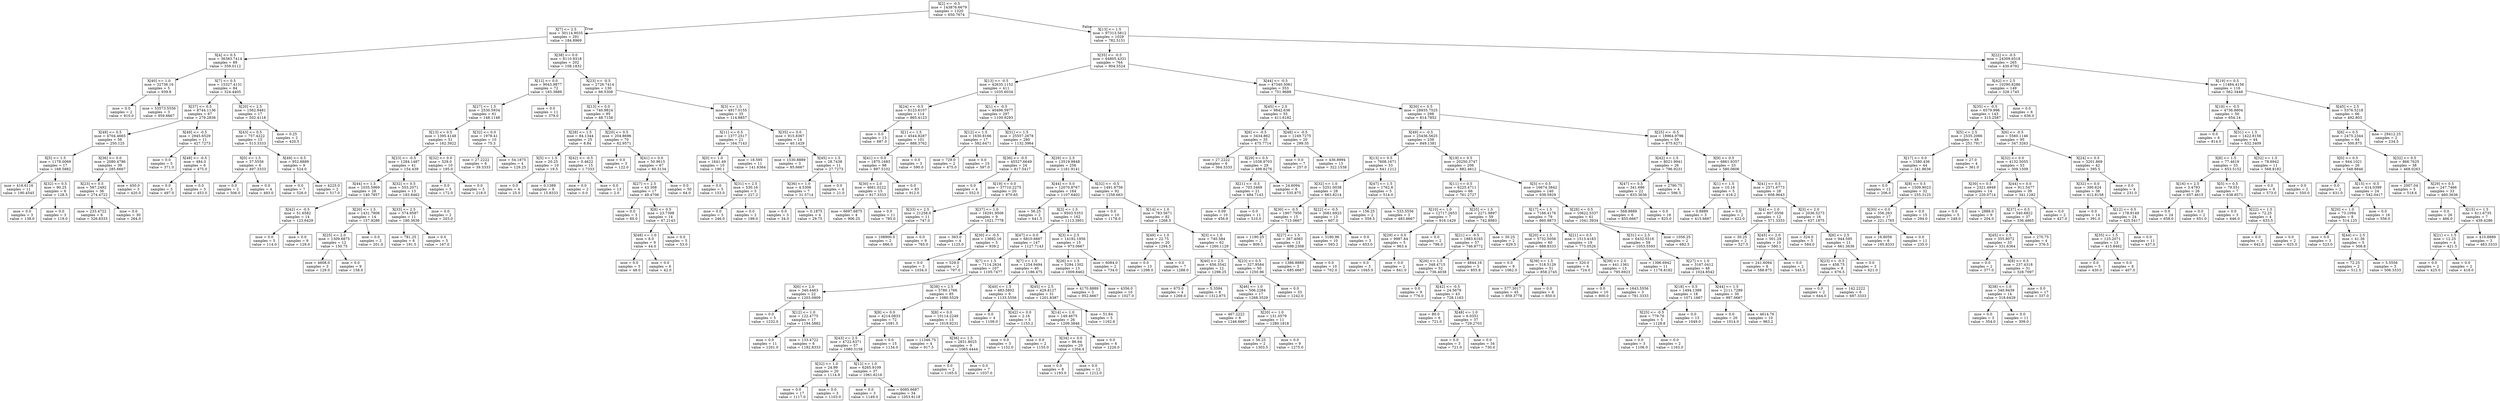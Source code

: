 digraph Tree {
node [shape=box] ;
0 [label="X[2] <= -0.5\nmse = 143876.6679\nsamples = 1320\nvalue = 650.7674"] ;
1 [label="X[7] <= 2.5\nmse = 30114.9035\nsamples = 291\nvalue = 184.8969"] ;
0 -> 1 [labeldistance=2.5, labelangle=45, headlabel="True"] ;
2 [label="X[4] <= 0.5\nmse = 36383.7414\nsamples = 89\nvalue = 359.0112"] ;
1 -> 2 ;
3 [label="X[40] <= 1.0\nmse = 32736.16\nsamples = 5\nvalue = 939.8"] ;
2 -> 3 ;
4 [label="mse = 0.0\nsamples = 2\nvalue = 910.0"] ;
3 -> 4 ;
5 [label="mse = 53573.5556\nsamples = 3\nvalue = 959.6667"] ;
3 -> 5 ;
6 [label="X[7] <= 0.5\nmse = 15327.4131\nsamples = 84\nvalue = 324.4405"] ;
2 -> 6 ;
7 [label="X[37] <= 0.5\nmse = 8744.1136\nsamples = 67\nvalue = 279.2836"] ;
6 -> 7 ;
8 [label="X[49] <= 0.5\nmse = 4704.4665\nsamples = 56\nvalue = 250.125"] ;
7 -> 8 ;
9 [label="X[5] <= 1.5\nmse = 1178.0069\nsamples = 17\nvalue = 168.5882"] ;
8 -> 9 ;
10 [label="mse = 416.6116\nsamples = 11\nvalue = 190.4545"] ;
9 -> 10 ;
11 [label="X[32] <= 0.5\nmse = 90.25\nsamples = 6\nvalue = 128.5"] ;
9 -> 11 ;
12 [label="mse = 0.0\nsamples = 3\nvalue = 138.0"] ;
11 -> 12 ;
13 [label="mse = 0.0\nsamples = 3\nvalue = 119.0"] ;
11 -> 13 ;
14 [label="X[36] <= 0.0\nmse = 2080.4786\nsamples = 39\nvalue = 285.6667"] ;
8 -> 14 ;
15 [label="X[23] <= 0.5\nmse = 587.2492\nsamples = 36\nvalue = 274.4722"] ;
14 -> 15 ;
16 [label="mse = 233.4722\nsamples = 6\nvalue = 326.8333"] ;
15 -> 16 ;
17 [label="mse = 0.0\nsamples = 30\nvalue = 264.0"] ;
15 -> 17 ;
18 [label="mse = 450.0\nsamples = 3\nvalue = 420.0"] ;
14 -> 18 ;
19 [label="X[49] <= -0.5\nmse = 2945.6529\nsamples = 11\nvalue = 427.7273"] ;
7 -> 19 ;
20 [label="mse = 0.0\nsamples = 5\nvalue = 371.0"] ;
19 -> 20 ;
21 [label="X[48] <= -0.5\nmse = 484.0\nsamples = 6\nvalue = 475.0"] ;
19 -> 21 ;
22 [label="mse = 0.0\nsamples = 3\nvalue = 497.0"] ;
21 -> 22 ;
23 [label="mse = 0.0\nsamples = 3\nvalue = 453.0"] ;
21 -> 23 ;
24 [label="X[20] <= 2.5\nmse = 1562.9481\nsamples = 17\nvalue = 502.4118"] ;
6 -> 24 ;
25 [label="X[43] <= 0.5\nmse = 757.4222\nsamples = 15\nvalue = 513.3333"] ;
24 -> 25 ;
26 [label="X[0] <= 1.5\nmse = 37.5556\nsamples = 6\nvalue = 497.3333"] ;
25 -> 26 ;
27 [label="mse = 0.0\nsamples = 2\nvalue = 506.0"] ;
26 -> 27 ;
28 [label="mse = 0.0\nsamples = 4\nvalue = 493.0"] ;
26 -> 28 ;
29 [label="X[49] <= 0.5\nmse = 952.8889\nsamples = 9\nvalue = 524.0"] ;
25 -> 29 ;
30 [label="mse = 0.0\nsamples = 7\nvalue = 526.0"] ;
29 -> 30 ;
31 [label="mse = 4225.0\nsamples = 2\nvalue = 517.0"] ;
29 -> 31 ;
32 [label="mse = 0.25\nsamples = 2\nvalue = 420.5"] ;
24 -> 32 ;
33 [label="X[38] <= 0.0\nmse = 8110.9318\nsamples = 202\nvalue = 108.1832"] ;
1 -> 33 ;
34 [label="X[12] <= 0.0\nmse = 9043.9877\nsamples = 72\nvalue = 183.3889"] ;
33 -> 34 ;
35 [label="X[27] <= 1.5\nmse = 2530.5934\nsamples = 61\nvalue = 148.1148"] ;
34 -> 35 ;
36 [label="X[13] <= 0.5\nmse = 1395.4148\nsamples = 51\nvalue = 162.3922"] ;
35 -> 36 ;
37 [label="X[23] <= -0.5\nmse = 1284.1487\nsamples = 41\nvalue = 154.439"] ;
36 -> 37 ;
38 [label="X[44] <= 1.5\nmse = 1035.5969\nsamples = 28\nvalue = 140.7857"] ;
37 -> 38 ;
39 [label="X[42] <= -0.5\nmse = 51.6582\nsamples = 14\nvalue = 123.6429"] ;
38 -> 39 ;
40 [label="mse = 0.0\nsamples = 5\nvalue = 114.0"] ;
39 -> 40 ;
41 [label="mse = 0.0\nsamples = 9\nvalue = 129.0"] ;
39 -> 41 ;
42 [label="X[20] <= 1.5\nmse = 1431.7806\nsamples = 14\nvalue = 157.9286"] ;
38 -> 42 ;
43 [label="X[25] <= 2.0\nmse = 1309.6875\nsamples = 12\nvalue = 150.75"] ;
42 -> 43 ;
44 [label="mse = 4608.0\nsamples = 3\nvalue = 129.0"] ;
43 -> 44 ;
45 [label="mse = 0.0\nsamples = 9\nvalue = 158.0"] ;
43 -> 45 ;
46 [label="mse = 0.0\nsamples = 2\nvalue = 201.0"] ;
42 -> 46 ;
47 [label="X[32] <= 0.5\nmse = 553.2071\nsamples = 13\nvalue = 183.8462"] ;
37 -> 47 ;
48 [label="X[33] <= 2.5\nmse = 574.9587\nsamples = 11\nvalue = 180.3636"] ;
47 -> 48 ;
49 [label="mse = 781.25\nsamples = 6\nvalue = 191.5"] ;
48 -> 49 ;
50 [label="mse = 0.0\nsamples = 5\nvalue = 167.0"] ;
48 -> 50 ;
51 [label="mse = 0.0\nsamples = 2\nvalue = 203.0"] ;
47 -> 51 ;
52 [label="X[32] <= 0.0\nmse = 529.0\nsamples = 10\nvalue = 195.0"] ;
36 -> 52 ;
53 [label="mse = 0.0\nsamples = 5\nvalue = 172.0"] ;
52 -> 53 ;
54 [label="mse = 0.0\nsamples = 5\nvalue = 218.0"] ;
52 -> 54 ;
55 [label="X[32] <= 0.0\nmse = 1978.41\nsamples = 10\nvalue = 75.3"] ;
35 -> 55 ;
56 [label="mse = 27.2222\nsamples = 6\nvalue = 39.3333"] ;
55 -> 56 ;
57 [label="mse = 54.1875\nsamples = 4\nvalue = 129.25"] ;
55 -> 57 ;
58 [label="mse = 0.0\nsamples = 11\nvalue = 379.0"] ;
34 -> 58 ;
59 [label="X[23] <= -0.5\nmse = 2726.7414\nsamples = 130\nvalue = 66.5308"] ;
33 -> 59 ;
60 [label="X[13] <= 0.0\nmse = 740.9824\nsamples = 95\nvalue = 48.7158"] ;
59 -> 60 ;
61 [label="X[28] <= 1.5\nmse = 84.1344\nsamples = 25\nvalue = 8.84"] ;
60 -> 61 ;
62 [label="X[5] <= 1.5\nmse = 20.25\nsamples = 10\nvalue = 19.5"] ;
61 -> 62 ;
63 [label="mse = 0.0\nsamples = 4\nvalue = 25.0"] ;
62 -> 63 ;
64 [label="mse = 0.1389\nsamples = 6\nvalue = 15.8333"] ;
62 -> 64 ;
65 [label="X[42] <= -0.5\nmse = 0.4622\nsamples = 15\nvalue = 1.7333"] ;
61 -> 65 ;
66 [label="mse = 0.0\nsamples = 2\nvalue = 0.0"] ;
65 -> 66 ;
67 [label="mse = 0.0\nsamples = 13\nvalue = 2.0"] ;
65 -> 67 ;
68 [label="X[20] <= 0.5\nmse = 204.8696\nsamples = 70\nvalue = 62.9571"] ;
60 -> 68 ;
69 [label="mse = 0.0\nsamples = 3\nvalue = 122.0"] ;
68 -> 69 ;
70 [label="X[41] <= 0.0\nmse = 50.9615\nsamples = 67\nvalue = 60.3134"] ;
68 -> 70 ;
71 [label="X[27] <= 2.5\nmse = 43.308\nsamples = 17\nvalue = 49.4706"] ;
70 -> 71 ;
72 [label="mse = 0.0\nsamples = 3\nvalue = 60.0"] ;
71 -> 72 ;
73 [label="X[8] <= 0.5\nmse = 23.7398\nsamples = 14\nvalue = 47.2143"] ;
71 -> 73 ;
74 [label="X[48] <= 1.0\nmse = 8.0\nsamples = 9\nvalue = 44.0"] ;
73 -> 74 ;
75 [label="mse = 0.0\nsamples = 3\nvalue = 48.0"] ;
74 -> 75 ;
76 [label="mse = 0.0\nsamples = 6\nvalue = 42.0"] ;
74 -> 76 ;
77 [label="mse = 0.0\nsamples = 5\nvalue = 53.0"] ;
73 -> 77 ;
78 [label="mse = 0.0\nsamples = 50\nvalue = 64.0"] ;
70 -> 78 ;
79 [label="X[3] <= 1.5\nmse = 4917.0155\nsamples = 35\nvalue = 114.8857"] ;
59 -> 79 ;
80 [label="X[11] <= 0.5\nmse = 1377.2517\nsamples = 21\nvalue = 164.7143"] ;
79 -> 80 ;
81 [label="X[0] <= 1.0\nmse = 1641.49\nsamples = 10\nvalue = 190.1"] ;
80 -> 81 ;
82 [label="mse = 0.0\nsamples = 5\nvalue = 153.0"] ;
81 -> 82 ;
83 [label="X[31] <= 2.5\nmse = 530.16\nsamples = 5\nvalue = 227.2"] ;
81 -> 83 ;
84 [label="mse = 0.0\nsamples = 3\nvalue = 246.0"] ;
83 -> 84 ;
85 [label="mse = 0.0\nsamples = 2\nvalue = 199.0"] ;
83 -> 85 ;
86 [label="mse = 18.595\nsamples = 11\nvalue = 141.6364"] ;
80 -> 86 ;
87 [label="X[35] <= 0.0\nmse = 915.8367\nsamples = 14\nvalue = 40.1429"] ;
79 -> 87 ;
88 [label="mse = 1530.8889\nsamples = 3\nvalue = 85.6667"] ;
87 -> 88 ;
89 [label="X[45] <= 1.5\nmse = 28.7438\nsamples = 11\nvalue = 27.7273"] ;
87 -> 89 ;
90 [label="X[36] <= 1.0\nmse = 4.5306\nsamples = 7\nvalue = 31.5714"] ;
89 -> 90 ;
91 [label="mse = 0.0\nsamples = 3\nvalue = 34.0"] ;
90 -> 91 ;
92 [label="mse = 0.1875\nsamples = 4\nvalue = 29.75"] ;
90 -> 92 ;
93 [label="mse = 0.0\nsamples = 4\nvalue = 21.0"] ;
89 -> 93 ;
94 [label="X[13] <= 1.5\nmse = 97313.5812\nsamples = 1029\nvalue = 782.5151"] ;
0 -> 94 [labeldistance=2.5, labelangle=-45, headlabel="False"] ;
95 [label="X[35] <= -0.5\nmse = 64805.4331\nsamples = 764\nvalue = 904.5524"] ;
94 -> 95 ;
96 [label="X[13] <= -0.5\nmse = 42635.1152\nsamples = 411\nvalue = 1035.6034"] ;
95 -> 96 ;
97 [label="X[24] <= -0.5\nmse = 8123.6107\nsamples = 114\nvalue = 865.4123"] ;
96 -> 97 ;
98 [label="mse = 0.0\nsamples = 13\nvalue = 687.0"] ;
97 -> 98 ;
99 [label="X[1] <= 1.5\nmse = 4544.8287\nsamples = 101\nvalue = 888.3762"] ;
97 -> 99 ;
100 [label="X[41] <= 0.0\nmse = 1875.1683\nsamples = 98\nvalue = 897.5102"] ;
99 -> 100 ;
101 [label="X[30] <= 2.0\nmse = 4661.0222\nsamples = 15\nvalue = 817.3333"] ;
100 -> 101 ;
102 [label="mse = 6697.6875\nsamples = 4\nvalue = 906.25"] ;
101 -> 102 ;
103 [label="mse = 0.0\nsamples = 11\nvalue = 785.0"] ;
101 -> 103 ;
104 [label="mse = 0.0\nsamples = 83\nvalue = 912.0"] ;
100 -> 104 ;
105 [label="mse = 0.0\nsamples = 3\nvalue = 590.0"] ;
99 -> 105 ;
106 [label="X[1] <= -0.5\nmse = 40496.5977\nsamples = 297\nvalue = 1100.9293"] ;
96 -> 106 ;
107 [label="X[12] <= 1.5\nmse = 1630.8166\nsamples = 17\nvalue = 582.6471"] ;
106 -> 107 ;
108 [label="mse = 729.0\nsamples = 2\nvalue = 475.0"] ;
107 -> 108 ;
109 [label="mse = 0.0\nsamples = 15\nvalue = 597.0"] ;
107 -> 109 ;
110 [label="X[31] <= 1.5\nmse = 25557.2678\nsamples = 280\nvalue = 1132.3964"] ;
106 -> 110 ;
111 [label="X[36] <= -0.5\nmse = 45527.6649\nsamples = 24\nvalue = 817.5417"] ;
110 -> 111 ;
112 [label="mse = 0.0\nsamples = 4\nvalue = 552.0"] ;
111 -> 112 ;
113 [label="X[19] <= 0.0\nmse = 37710.2275\nsamples = 20\nvalue = 870.65"] ;
111 -> 113 ;
114 [label="X[33] <= 2.5\nmse = 21258.0\nsamples = 11\nvalue = 747.0"] ;
113 -> 114 ;
115 [label="mse = 108900.0\nsamples = 2\nvalue = 666.0"] ;
114 -> 115 ;
116 [label="mse = 0.0\nsamples = 9\nvalue = 765.0"] ;
114 -> 116 ;
117 [label="X[37] <= 1.0\nmse = 16291.9506\nsamples = 9\nvalue = 1021.7778"] ;
113 -> 117 ;
118 [label="mse = 363.0\nsamples = 4\nvalue = 1125.0"] ;
117 -> 118 ;
119 [label="X[30] <= -0.5\nmse = 13692.16\nsamples = 5\nvalue = 939.2"] ;
117 -> 119 ;
120 [label="mse = 0.0\nsamples = 3\nvalue = 1034.0"] ;
119 -> 120 ;
121 [label="mse = 529.0\nsamples = 2\nvalue = 797.0"] ;
119 -> 121 ;
122 [label="X[29] <= 2.5\nmse = 13519.9848\nsamples = 256\nvalue = 1161.9141"] ;
110 -> 122 ;
123 [label="X[44] <= 0.0\nmse = 12070.8767\nsamples = 164\nvalue = 1107.6402"] ;
122 -> 123 ;
124 [label="mse = 56.25\nsamples = 2\nvalue = 641.5"] ;
123 -> 124 ;
125 [label="X[3] <= 1.5\nmse = 9503.5353\nsamples = 162\nvalue = 1113.3951"] ;
123 -> 125 ;
126 [label="X[47] <= 0.0\nmse = 6810.6667\nsamples = 147\nvalue = 1127.7143"] ;
125 -> 126 ;
127 [label="X[7] <= 1.5\nmse = 7114.2634\nsamples = 107\nvalue = 1105.7477"] ;
126 -> 127 ;
128 [label="X[6] <= 2.0\nmse = 340.4463\nsamples = 22\nvalue = 1203.0909"] ;
127 -> 128 ;
129 [label="mse = 0.0\nsamples = 5\nvalue = 1232.0"] ;
128 -> 129 ;
130 [label="X[12] <= 1.0\nmse = 122.4775\nsamples = 17\nvalue = 1194.5882"] ;
128 -> 130 ;
131 [label="mse = 0.0\nsamples = 11\nvalue = 1201.0"] ;
130 -> 131 ;
132 [label="mse = 133.4722\nsamples = 6\nvalue = 1182.8333"] ;
130 -> 132 ;
133 [label="X[38] <= 2.5\nmse = 5780.1766\nsamples = 85\nvalue = 1080.5529"] ;
127 -> 133 ;
134 [label="X[8] <= 0.0\nmse = 4214.0833\nsamples = 72\nvalue = 1091.5"] ;
133 -> 134 ;
135 [label="X[43] <= 2.5\nmse = 4722.6371\nsamples = 57\nvalue = 1080.3158"] ;
134 -> 135 ;
136 [label="X[32] <= 1.0\nmse = 24.99\nsamples = 20\nvalue = 1114.9"] ;
135 -> 136 ;
137 [label="mse = 0.0\nsamples = 17\nvalue = 1117.0"] ;
136 -> 137 ;
138 [label="mse = 0.0\nsamples = 3\nvalue = 1103.0"] ;
136 -> 138 ;
139 [label="X[12] <= 1.0\nmse = 6265.9109\nsamples = 37\nvalue = 1061.6216"] ;
135 -> 139 ;
140 [label="mse = 0.0\nsamples = 3\nvalue = 1149.0"] ;
139 -> 140 ;
141 [label="mse = 6085.6687\nsamples = 34\nvalue = 1053.9118"] ;
139 -> 141 ;
142 [label="mse = 0.0\nsamples = 15\nvalue = 1134.0"] ;
134 -> 142 ;
143 [label="X[8] <= 0.0\nmse = 10114.2249\nsamples = 13\nvalue = 1019.9231"] ;
133 -> 143 ;
144 [label="mse = 11346.75\nsamples = 4\nvalue = 917.5"] ;
143 -> 144 ;
145 [label="X[36] <= 1.5\nmse = 2831.8025\nsamples = 9\nvalue = 1065.4444"] ;
143 -> 145 ;
146 [label="mse = 0.0\nsamples = 2\nvalue = 1165.0"] ;
145 -> 146 ;
147 [label="mse = 0.0\nsamples = 7\nvalue = 1037.0"] ;
145 -> 147 ;
148 [label="X[7] <= 1.5\nmse = 1254.9494\nsamples = 40\nvalue = 1186.475"] ;
126 -> 148 ;
149 [label="X[40] <= 1.5\nmse = 483.5802\nsamples = 9\nvalue = 1133.5556"] ;
148 -> 149 ;
150 [label="mse = 0.0\nsamples = 4\nvalue = 1109.0"] ;
149 -> 150 ;
151 [label="X[42] <= 0.0\nmse = 2.16\nsamples = 5\nvalue = 1153.2"] ;
149 -> 151 ;
152 [label="mse = 0.0\nsamples = 3\nvalue = 1152.0"] ;
151 -> 152 ;
153 [label="mse = 0.0\nsamples = 2\nvalue = 1155.0"] ;
151 -> 153 ;
154 [label="X[45] <= 2.5\nmse = 429.8127\nsamples = 31\nvalue = 1201.8387"] ;
148 -> 154 ;
155 [label="X[14] <= 1.0\nmse = 149.4675\nsamples = 26\nvalue = 1209.3846"] ;
154 -> 155 ;
156 [label="X[34] <= 0.0\nmse = 86.64\nsamples = 20\nvalue = 1204.4"] ;
155 -> 156 ;
157 [label="mse = 0.0\nsamples = 8\nvalue = 1193.0"] ;
156 -> 157 ;
158 [label="mse = 0.0\nsamples = 12\nvalue = 1212.0"] ;
156 -> 158 ;
159 [label="mse = 0.0\nsamples = 6\nvalue = 1226.0"] ;
155 -> 159 ;
160 [label="mse = 51.84\nsamples = 5\nvalue = 1162.6"] ;
154 -> 160 ;
161 [label="X[3] <= 2.5\nmse = 14192.1956\nsamples = 15\nvalue = 973.0667"] ;
125 -> 161 ;
162 [label="X[26] <= 1.5\nmse = 5294.1302\nsamples = 13\nvalue = 1009.8462"] ;
161 -> 162 ;
163 [label="mse = 4170.8889\nsamples = 3\nvalue = 952.6667"] ;
162 -> 163 ;
164 [label="mse = 4356.0\nsamples = 10\nvalue = 1027.0"] ;
162 -> 164 ;
165 [label="mse = 6084.0\nsamples = 2\nvalue = 734.0"] ;
161 -> 165 ;
166 [label="X[32] <= -0.5\nmse = 1491.8756\nsamples = 92\nvalue = 1258.663"] ;
122 -> 166 ;
167 [label="mse = 0.0\nsamples = 10\nvalue = 1178.0"] ;
166 -> 167 ;
168 [label="X[14] <= 1.0\nmse = 783.5671\nsamples = 82\nvalue = 1268.5"] ;
166 -> 168 ;
169 [label="X[49] <= 1.0\nmse = 22.75\nsamples = 20\nvalue = 1294.5"] ;
168 -> 169 ;
170 [label="mse = 0.0\nsamples = 13\nvalue = 1298.0"] ;
169 -> 170 ;
171 [label="mse = 0.0\nsamples = 7\nvalue = 1288.0"] ;
169 -> 171 ;
172 [label="X[3] <= 1.0\nmse = 740.584\nsamples = 62\nvalue = 1260.1129"] ;
168 -> 172 ;
173 [label="X[40] <= 2.5\nmse = 656.3542\nsamples = 12\nvalue = 1298.25"] ;
172 -> 173 ;
174 [label="mse = 675.0\nsamples = 4\nvalue = 1269.0"] ;
173 -> 174 ;
175 [label="mse = 5.3594\nsamples = 8\nvalue = 1312.875"] ;
173 -> 175 ;
176 [label="X[23] <= 0.5\nmse = 327.9584\nsamples = 50\nvalue = 1250.96"] ;
172 -> 176 ;
177 [label="X[46] <= 1.0\nmse = 506.2284\nsamples = 17\nvalue = 1268.3529"] ;
176 -> 177 ;
178 [label="mse = 467.2222\nsamples = 6\nvalue = 1246.6667"] ;
177 -> 178 ;
179 [label="X[20] <= 1.0\nmse = 131.0579\nsamples = 11\nvalue = 1280.1818"] ;
177 -> 179 ;
180 [label="mse = 56.25\nsamples = 2\nvalue = 1303.5"] ;
179 -> 180 ;
181 [label="mse = 0.0\nsamples = 9\nvalue = 1275.0"] ;
179 -> 181 ;
182 [label="mse = 0.0\nsamples = 33\nvalue = 1242.0"] ;
176 -> 182 ;
183 [label="X[44] <= -0.5\nmse = 47340.5061\nsamples = 353\nvalue = 751.9688"] ;
95 -> 183 ;
184 [label="X[45] <= 2.0\nmse = 9842.636\nsamples = 55\nvalue = 411.6182"] ;
183 -> 184 ;
185 [label="X[6] <= -0.5\nmse = 3434.862\nsamples = 35\nvalue = 475.7714"] ;
184 -> 185 ;
186 [label="mse = 27.2222\nsamples = 6\nvalue = 364.3333"] ;
185 -> 186 ;
187 [label="X[29] <= 0.5\nmse = 1038.9703\nsamples = 29\nvalue = 498.8276"] ;
185 -> 187 ;
188 [label="X[21] <= -0.5\nmse = 703.3469\nsamples = 21\nvalue = 484.7143"] ;
187 -> 188 ;
189 [label="mse = 0.09\nsamples = 10\nvalue = 456.9"] ;
188 -> 189 ;
190 [label="mse = 0.0\nsamples = 11\nvalue = 510.0"] ;
188 -> 190 ;
191 [label="mse = 24.6094\nsamples = 8\nvalue = 535.875"] ;
187 -> 191 ;
192 [label="X[48] <= -0.5\nmse = 1249.7275\nsamples = 20\nvalue = 299.35"] ;
184 -> 192 ;
193 [label="mse = 0.0\nsamples = 7\nvalue = 257.0"] ;
192 -> 193 ;
194 [label="mse = 436.8994\nsamples = 13\nvalue = 322.1538"] ;
192 -> 194 ;
195 [label="X[30] <= 0.5\nmse = 28935.7525\nsamples = 298\nvalue = 814.7852"] ;
183 -> 195 ;
196 [label="X[49] <= -0.5\nmse = 25436.5625\nsamples = 239\nvalue = 849.1381"] ;
195 -> 196 ;
197 [label="X[13] <= 0.5\nmse = 7608.1671\nsamples = 33\nvalue = 641.1212"] ;
196 -> 197 ;
198 [label="X[32] <= 1.0\nmse = 5251.0038\nsamples = 28\nvalue = 663.8214"] ;
197 -> 198 ;
199 [label="X[30] <= -0.5\nmse = 1907.7956\nsamples = 15\nvalue = 713.0667"] ;
198 -> 199 ;
200 [label="mse = 1190.25\nsamples = 2\nvalue = 809.5"] ;
199 -> 200 ;
201 [label="X[27] <= 1.5\nmse = 367.4083\nsamples = 13\nvalue = 698.2308"] ;
199 -> 201 ;
202 [label="mse = 1386.8889\nsamples = 3\nvalue = 685.6667"] ;
201 -> 202 ;
203 [label="mse = 0.0\nsamples = 10\nvalue = 702.0"] ;
201 -> 203 ;
204 [label="X[22] <= -0.5\nmse = 3081.6923\nsamples = 13\nvalue = 607.0"] ;
198 -> 204 ;
205 [label="mse = 3180.96\nsamples = 10\nvalue = 593.2"] ;
204 -> 205 ;
206 [label="mse = 0.0\nsamples = 3\nvalue = 653.0"] ;
204 -> 206 ;
207 [label="X[47] <= 1.5\nmse = 1762.8\nsamples = 5\nvalue = 514.0"] ;
197 -> 207 ;
208 [label="mse = 156.25\nsamples = 2\nvalue = 559.5"] ;
207 -> 208 ;
209 [label="mse = 533.5556\nsamples = 3\nvalue = 483.6667"] ;
207 -> 209 ;
210 [label="X[19] <= 0.5\nmse = 20250.3747\nsamples = 206\nvalue = 882.4612"] ;
196 -> 210 ;
211 [label="X[11] <= 0.5\nmse = 6225.4711\nsamples = 66\nvalue = 761.2727"] ;
210 -> 211 ;
212 [label="X[10] <= 1.0\nmse = 12717.2653\nsamples = 7\nvalue = 916.1429"] ;
211 -> 212 ;
213 [label="X[29] <= 0.0\nmse = 9987.84\nsamples = 5\nvalue = 963.4"] ;
212 -> 213 ;
214 [label="mse = 0.0\nsamples = 3\nvalue = 1045.0"] ;
213 -> 214 ;
215 [label="mse = 0.0\nsamples = 2\nvalue = 841.0"] ;
213 -> 215 ;
216 [label="mse = 0.0\nsamples = 2\nvalue = 798.0"] ;
212 -> 216 ;
217 [label="X[25] <= 1.5\nmse = 2271.9897\nsamples = 59\nvalue = 742.8983"] ;
211 -> 217 ;
218 [label="X[21] <= -0.5\nmse = 1883.6165\nsamples = 57\nvalue = 746.8772"] ;
217 -> 218 ;
219 [label="X[26] <= 1.5\nmse = 348.4715\nsamples = 52\nvalue = 736.4038"] ;
218 -> 219 ;
220 [label="mse = 0.0\nsamples = 9\nvalue = 776.0"] ;
219 -> 220 ;
221 [label="X[42] <= -0.5\nmse = 24.5679\nsamples = 43\nvalue = 728.1163"] ;
219 -> 221 ;
222 [label="mse = 80.0\nsamples = 6\nvalue = 721.0"] ;
221 -> 222 ;
223 [label="X[48] <= 1.0\nmse = 6.0351\nsamples = 37\nvalue = 729.2703"] ;
221 -> 223 ;
224 [label="mse = 0.0\nsamples = 3\nvalue = 721.0"] ;
223 -> 224 ;
225 [label="mse = 0.0\nsamples = 34\nvalue = 730.0"] ;
223 -> 225 ;
226 [label="mse = 4844.16\nsamples = 5\nvalue = 855.8"] ;
218 -> 226 ;
227 [label="mse = 30.25\nsamples = 2\nvalue = 629.5"] ;
217 -> 227 ;
228 [label="X[5] <= 0.5\nmse = 16674.3842\nsamples = 140\nvalue = 939.5929"] ;
210 -> 228 ;
229 [label="X[17] <= 1.5\nmse = 7166.4176\nsamples = 79\nvalue = 860.9873"] ;
228 -> 229 ;
230 [label="X[20] <= 1.5\nmse = 5732.5056\nsamples = 60\nvalue = 888.8333"] ;
229 -> 230 ;
231 [label="mse = 0.0\nsamples = 9\nvalue = 1062.0"] ;
230 -> 231 ;
232 [label="X[39] <= 1.5\nmse = 518.5129\nsamples = 51\nvalue = 858.2745"] ;
230 -> 232 ;
233 [label="mse = 577.3017\nsamples = 45\nvalue = 859.3778"] ;
232 -> 233 ;
234 [label="mse = 0.0\nsamples = 6\nvalue = 850.0"] ;
232 -> 234 ;
235 [label="X[21] <= 0.5\nmse = 1513.4183\nsamples = 19\nvalue = 773.0526"] ;
229 -> 235 ;
236 [label="mse = 320.0\nsamples = 6\nvalue = 724.0"] ;
235 -> 236 ;
237 [label="X[39] <= 2.0\nmse = 441.1361\nsamples = 13\nvalue = 795.6923"] ;
235 -> 237 ;
238 [label="mse = 0.0\nsamples = 10\nvalue = 800.0"] ;
237 -> 238 ;
239 [label="mse = 1643.5556\nsamples = 3\nvalue = 781.3333"] ;
237 -> 239 ;
240 [label="X[28] <= 0.5\nmse = 10622.5337\nsamples = 61\nvalue = 1041.3934"] ;
228 -> 240 ;
241 [label="X[31] <= 2.5\nmse = 6432.5516\nsamples = 59\nvalue = 1053.5593"] ;
240 -> 241 ;
242 [label="mse = 1396.6942\nsamples = 11\nvalue = 1178.8182"] ;
241 -> 242 ;
243 [label="X[27] <= 1.0\nmse = 3167.0412\nsamples = 48\nvalue = 1024.8542"] ;
241 -> 243 ;
244 [label="X[18] <= 0.5\nmse = 1494.1389\nsamples = 18\nvalue = 1071.1667"] ;
243 -> 244 ;
245 [label="X[25] <= -0.5\nmse = 779.76\nsamples = 5\nvalue = 1128.8"] ;
244 -> 245 ;
246 [label="mse = 0.0\nsamples = 3\nvalue = 1106.0"] ;
245 -> 246 ;
247 [label="mse = 0.0\nsamples = 2\nvalue = 1163.0"] ;
245 -> 247 ;
248 [label="mse = 0.0\nsamples = 13\nvalue = 1049.0"] ;
244 -> 248 ;
249 [label="X[44] <= 1.5\nmse = 2111.7289\nsamples = 30\nvalue = 997.0667"] ;
243 -> 249 ;
250 [label="mse = 0.0\nsamples = 20\nvalue = 1014.0"] ;
249 -> 250 ;
251 [label="mse = 4614.76\nsamples = 10\nvalue = 963.2"] ;
249 -> 251 ;
252 [label="mse = 1056.25\nsamples = 2\nvalue = 682.5"] ;
240 -> 252 ;
253 [label="X[25] <= -0.5\nmse = 18964.9796\nsamples = 59\nvalue = 675.6271"] ;
195 -> 253 ;
254 [label="X[42] <= 1.5\nmse = 8021.9941\nsamples = 26\nvalue = 796.9231"] ;
253 -> 254 ;
255 [label="X[47] <= 0.5\nmse = 341.686\nsamples = 22\nvalue = 833.3636"] ;
254 -> 255 ;
256 [label="mse = 568.8889\nsamples = 6\nvalue = 855.6667"] ;
255 -> 256 ;
257 [label="mse = 0.0\nsamples = 16\nvalue = 825.0"] ;
255 -> 257 ;
258 [label="mse = 2790.75\nsamples = 4\nvalue = 596.5"] ;
254 -> 258 ;
259 [label="X[9] <= 0.5\nmse = 6861.9357\nsamples = 33\nvalue = 580.0606"] ;
253 -> 259 ;
260 [label="X[1] <= 1.5\nmse = 10.16\nsamples = 5\nvalue = 418.2"] ;
259 -> 260 ;
261 [label="mse = 0.8889\nsamples = 3\nvalue = 415.6667"] ;
260 -> 261 ;
262 [label="mse = 0.0\nsamples = 2\nvalue = 422.0"] ;
260 -> 262 ;
263 [label="X[41] <= 0.5\nmse = 2571.6773\nsamples = 28\nvalue = 608.9643"] ;
259 -> 263 ;
264 [label="X[4] <= 1.0\nmse = 807.0556\nsamples = 12\nvalue = 571.3333"] ;
263 -> 264 ;
265 [label="mse = 30.25\nsamples = 2\nvalue = 527.5"] ;
264 -> 265 ;
266 [label="X[45] <= 2.0\nmse = 501.29\nsamples = 10\nvalue = 580.1"] ;
264 -> 266 ;
267 [label="mse = 241.6094\nsamples = 8\nvalue = 588.875"] ;
266 -> 267 ;
268 [label="mse = 0.0\nsamples = 2\nvalue = 545.0"] ;
266 -> 268 ;
269 [label="X[3] <= 2.0\nmse = 2036.5273\nsamples = 16\nvalue = 637.1875"] ;
263 -> 269 ;
270 [label="mse = 324.0\nsamples = 5\nvalue = 584.0"] ;
269 -> 270 ;
271 [label="X[6] <= 2.5\nmse = 944.595\nsamples = 11\nvalue = 661.3636"] ;
269 -> 271 ;
272 [label="X[23] <= -0.5\nmse = 458.75\nsamples = 8\nvalue = 676.5"] ;
271 -> 272 ;
273 [label="mse = 0.0\nsamples = 2\nvalue = 644.0"] ;
272 -> 273 ;
274 [label="mse = 142.2222\nsamples = 6\nvalue = 687.3333"] ;
272 -> 274 ;
275 [label="mse = 0.0\nsamples = 3\nvalue = 621.0"] ;
271 -> 275 ;
276 [label="X[22] <= -0.5\nmse = 24309.6518\nsamples = 265\nvalue = 430.6792"] ;
94 -> 276 ;
277 [label="X[42] <= 2.5\nmse = 10290.8286\nsamples = 149\nvalue = 328.1745"] ;
276 -> 277 ;
278 [label="X[35] <= -0.5\nmse = 6579.996\nsamples = 143\nvalue = 315.2587"] ;
277 -> 278 ;
279 [label="X[5] <= 2.5\nmse = 2535.2066\nsamples = 48\nvalue = 251.7917"] ;
278 -> 279 ;
280 [label="X[17] <= 0.0\nmse = 1580.436\nsamples = 44\nvalue = 241.8636"] ;
279 -> 280 ;
281 [label="mse = 0.0\nsamples = 12\nvalue = 206.0"] ;
280 -> 281 ;
282 [label="X[8] <= 0.5\nmse = 1509.9023\nsamples = 32\nvalue = 255.3125"] ;
280 -> 282 ;
283 [label="X[30] <= 0.0\nmse = 356.263\nsamples = 17\nvalue = 221.1765"] ;
282 -> 283 ;
284 [label="mse = 16.8056\nsamples = 6\nvalue = 195.8333"] ;
283 -> 284 ;
285 [label="mse = 0.0\nsamples = 11\nvalue = 235.0"] ;
283 -> 285 ;
286 [label="mse = 0.0\nsamples = 15\nvalue = 294.0"] ;
282 -> 286 ;
287 [label="mse = 27.0\nsamples = 4\nvalue = 361.0"] ;
279 -> 287 ;
288 [label="X[6] <= -0.5\nmse = 5560.1146\nsamples = 95\nvalue = 347.3263"] ;
278 -> 288 ;
289 [label="X[32] <= 0.0\nmse = 4132.5055\nsamples = 53\nvalue = 309.1509"] ;
288 -> 289 ;
290 [label="X[30] <= 0.5\nmse = 2321.4949\nsamples = 14\nvalue = 220.0714"] ;
289 -> 290 ;
291 [label="mse = 0.0\nsamples = 5\nvalue = 249.0"] ;
290 -> 291 ;
292 [label="mse = 2888.0\nsamples = 9\nvalue = 204.0"] ;
290 -> 292 ;
293 [label="X[44] <= 0.0\nmse = 911.5477\nsamples = 39\nvalue = 341.1282"] ;
289 -> 293 ;
294 [label="X[37] <= 0.5\nmse = 540.6822\nsamples = 37\nvalue = 336.4865"] ;
293 -> 294 ;
295 [label="X[45] <= 1.5\nmse = 355.8072\nsamples = 33\nvalue = 331.6364"] ;
294 -> 295 ;
296 [label="mse = 0.0\nsamples = 2\nvalue = 377.0"] ;
295 -> 296 ;
297 [label="X[8] <= 0.5\nmse = 237.4318\nsamples = 31\nvalue = 328.7097"] ;
295 -> 297 ;
298 [label="X[38] <= 1.0\nmse = 340.9439\nsamples = 14\nvalue = 318.6429"] ;
297 -> 298 ;
299 [label="mse = 0.0\nsamples = 3\nvalue = 354.0"] ;
298 -> 299 ;
300 [label="mse = 0.0\nsamples = 11\nvalue = 309.0"] ;
298 -> 300 ;
301 [label="mse = 0.0\nsamples = 17\nvalue = 337.0"] ;
297 -> 301 ;
302 [label="mse = 270.75\nsamples = 4\nvalue = 376.5"] ;
294 -> 302 ;
303 [label="mse = 0.0\nsamples = 2\nvalue = 427.0"] ;
293 -> 303 ;
304 [label="X[24] <= 0.5\nmse = 3201.869\nsamples = 42\nvalue = 395.5"] ;
288 -> 304 ;
305 [label="X[32] <= 0.0\nmse = 390.624\nsamples = 38\nvalue = 412.8158"] ;
304 -> 305 ;
306 [label="mse = 0.0\nsamples = 14\nvalue = 391.0"] ;
305 -> 306 ;
307 [label="X[12] <= 0.5\nmse = 178.9149\nsamples = 24\nvalue = 425.5417"] ;
305 -> 307 ;
308 [label="X[35] <= 1.5\nmse = 125.2071\nsamples = 13\nvalue = 415.8462"] ;
307 -> 308 ;
309 [label="mse = 0.0\nsamples = 5\nvalue = 430.0"] ;
308 -> 309 ;
310 [label="mse = 0.0\nsamples = 8\nvalue = 407.0"] ;
308 -> 310 ;
311 [label="mse = 0.0\nsamples = 11\nvalue = 437.0"] ;
307 -> 311 ;
312 [label="mse = 0.0\nsamples = 4\nvalue = 231.0"] ;
304 -> 312 ;
313 [label="mse = 0.0\nsamples = 6\nvalue = 636.0"] ;
277 -> 313 ;
314 [label="X[19] <= 0.5\nmse = 11484.4156\nsamples = 116\nvalue = 562.3448"] ;
276 -> 314 ;
315 [label="X[19] <= -0.5\nmse = 4736.8804\nsamples = 50\nvalue = 654.14"] ;
314 -> 315 ;
316 [label="mse = 0.0\nsamples = 6\nvalue = 814.0"] ;
315 -> 316 ;
317 [label="X[31] <= 1.5\nmse = 1422.8156\nsamples = 44\nvalue = 632.3409"] ;
315 -> 317 ;
318 [label="X[8] <= 1.5\nmse = 77.4619\nsamples = 33\nvalue = 653.5152"] ;
317 -> 318 ;
319 [label="X[16] <= 2.5\nmse = 3.4793\nsamples = 26\nvalue = 657.4615"] ;
318 -> 319 ;
320 [label="mse = 0.0\nsamples = 24\nvalue = 658.0"] ;
319 -> 320 ;
321 [label="mse = 0.0\nsamples = 2\nvalue = 651.0"] ;
319 -> 321 ;
322 [label="X[5] <= 0.5\nmse = 79.551\nsamples = 7\nvalue = 638.8571"] ;
318 -> 322 ;
323 [label="mse = 0.0\nsamples = 3\nvalue = 646.0"] ;
322 -> 323 ;
324 [label="X[22] <= 1.5\nmse = 72.25\nsamples = 4\nvalue = 633.5"] ;
322 -> 324 ;
325 [label="mse = 0.0\nsamples = 2\nvalue = 642.0"] ;
324 -> 325 ;
326 [label="mse = 0.0\nsamples = 2\nvalue = 625.0"] ;
324 -> 326 ;
327 [label="X[32] <= 1.5\nmse = 78.6942\nsamples = 11\nvalue = 568.8182"] ;
317 -> 327 ;
328 [label="mse = 0.0\nsamples = 9\nvalue = 573.0"] ;
327 -> 328 ;
329 [label="mse = 0.0\nsamples = 2\nvalue = 550.0"] ;
327 -> 329 ;
330 [label="X[45] <= 2.5\nmse = 5376.5218\nsamples = 66\nvalue = 492.803"] ;
314 -> 330 ;
331 [label="X[6] <= 0.5\nmse = 2475.2344\nsamples = 64\nvalue = 500.875"] ;
330 -> 331 ;
332 [label="X[0] <= 0.5\nmse = 944.1021\nsamples = 26\nvalue = 548.8846"] ;
331 -> 332 ;
333 [label="mse = 0.0\nsamples = 2\nvalue = 631.0"] ;
332 -> 333 ;
334 [label="X[15] <= -0.5\nmse = 414.0399\nsamples = 24\nvalue = 542.0417"] ;
332 -> 334 ;
335 [label="X[20] <= 1.0\nmse = 73.1094\nsamples = 8\nvalue = 514.125"] ;
334 -> 335 ;
336 [label="mse = 0.0\nsamples = 3\nvalue = 523.0"] ;
335 -> 336 ;
337 [label="X[44] <= 2.5\nmse = 41.36\nsamples = 5\nvalue = 508.8"] ;
335 -> 337 ;
338 [label="mse = 72.25\nsamples = 2\nvalue = 512.5"] ;
337 -> 338 ;
339 [label="mse = 5.5556\nsamples = 3\nvalue = 506.3333"] ;
337 -> 339 ;
340 [label="mse = 0.0\nsamples = 16\nvalue = 556.0"] ;
334 -> 340 ;
341 [label="X[32] <= 0.5\nmse = 866.7625\nsamples = 38\nvalue = 468.0263"] ;
331 -> 341 ;
342 [label="mse = 2007.04\nsamples = 5\nvalue = 518.6"] ;
341 -> 342 ;
343 [label="X[29] <= 0.5\nmse = 247.7466\nsamples = 33\nvalue = 460.3636"] ;
341 -> 343 ;
344 [label="mse = 0.0\nsamples = 26\nvalue = 466.0"] ;
343 -> 344 ;
345 [label="X[15] <= 1.5\nmse = 611.6735\nsamples = 7\nvalue = 439.4286"] ;
343 -> 345 ;
346 [label="X[21] <= 1.5\nmse = 12.25\nsamples = 4\nvalue = 421.5"] ;
345 -> 346 ;
347 [label="mse = 0.0\nsamples = 2\nvalue = 425.0"] ;
346 -> 347 ;
348 [label="mse = 0.0\nsamples = 2\nvalue = 418.0"] ;
346 -> 348 ;
349 [label="mse = 410.8889\nsamples = 3\nvalue = 463.3333"] ;
345 -> 349 ;
350 [label="mse = 29412.25\nsamples = 2\nvalue = 234.5"] ;
330 -> 350 ;
}
